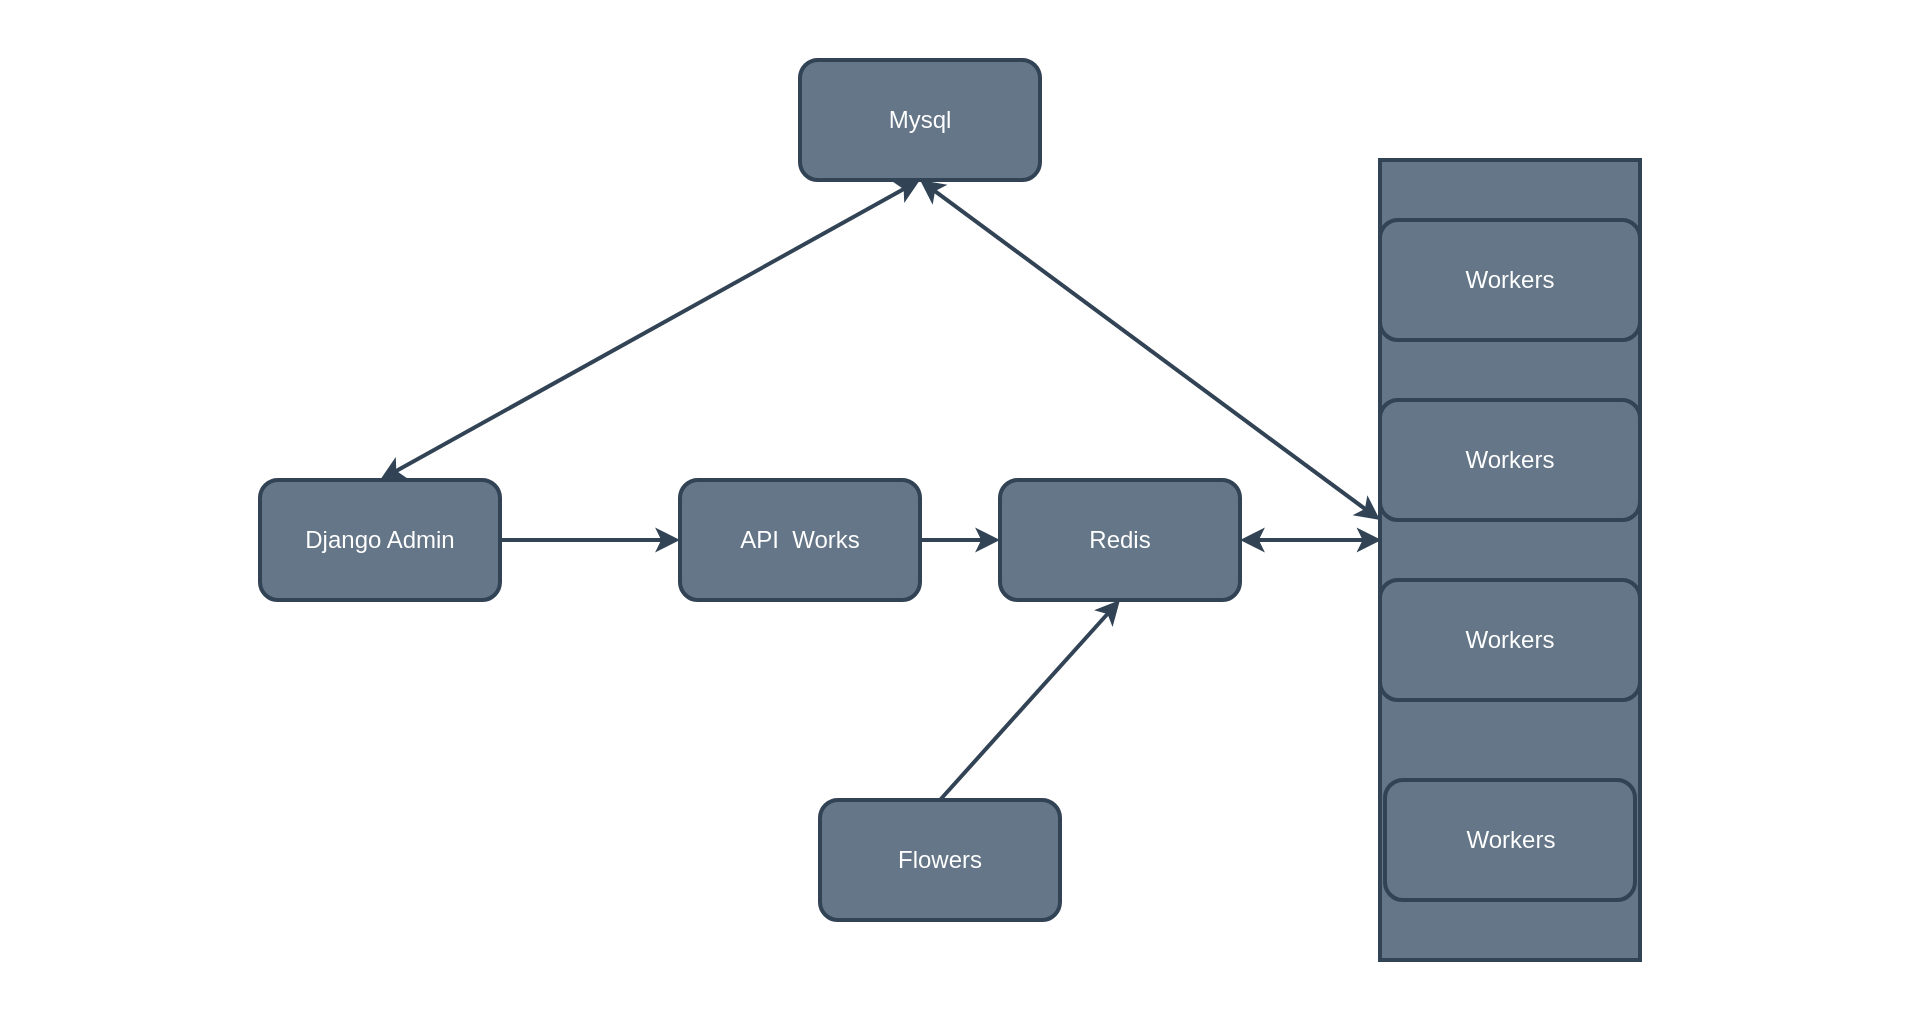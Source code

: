 <mxfile>
    <diagram id="41Pg6UEgEiCCKj_OpMzP" name="Page-1">
        <mxGraphModel dx="2048" dy="2200" grid="1" gridSize="10" guides="1" tooltips="1" connect="1" arrows="1" fold="1" page="1" pageScale="1" pageWidth="850" pageHeight="1400" background="#ffffff" math="0" shadow="0">
            <root>
                <mxCell id="0"/>
                <mxCell id="1" parent="0"/>
                <mxCell id="20" style="edgeStyle=none;html=1;exitX=1;exitY=0.5;exitDx=0;exitDy=0;entryX=0;entryY=0.5;entryDx=0;entryDy=0;fillColor=#647687;strokeColor=#314354;strokeWidth=2;" edge="1" parent="1" source="2" target="4">
                    <mxGeometry relative="1" as="geometry"/>
                </mxCell>
                <mxCell id="2" value="Django Admin" style="rounded=1;whiteSpace=wrap;html=1;fillColor=#647687;fontColor=#ffffff;strokeColor=#314354;strokeWidth=2;" vertex="1" parent="1">
                    <mxGeometry x="60" y="230" width="120" height="60" as="geometry"/>
                </mxCell>
                <mxCell id="3" value="Mysql" style="rounded=1;whiteSpace=wrap;html=1;fillColor=#647687;fontColor=#ffffff;strokeColor=#314354;strokeWidth=2;" vertex="1" parent="1">
                    <mxGeometry x="330" y="20" width="120" height="60" as="geometry"/>
                </mxCell>
                <mxCell id="15" style="edgeStyle=none;html=1;exitX=1;exitY=0.5;exitDx=0;exitDy=0;entryX=0;entryY=0.5;entryDx=0;entryDy=0;fillColor=#647687;strokeColor=#314354;strokeWidth=2;" edge="1" parent="1" source="4" target="5">
                    <mxGeometry relative="1" as="geometry"/>
                </mxCell>
                <mxCell id="4" value="API&amp;nbsp; Works" style="rounded=1;whiteSpace=wrap;html=1;fillColor=#647687;fontColor=#ffffff;strokeColor=#314354;strokeWidth=2;" vertex="1" parent="1">
                    <mxGeometry x="270" y="230" width="120" height="60" as="geometry"/>
                </mxCell>
                <mxCell id="5" value="Redis" style="rounded=1;whiteSpace=wrap;html=1;fillColor=#647687;fontColor=#ffffff;strokeColor=#314354;strokeWidth=2;" vertex="1" parent="1">
                    <mxGeometry x="430" y="230" width="120" height="60" as="geometry"/>
                </mxCell>
                <mxCell id="6" value="" style="rounded=0;whiteSpace=wrap;html=1;fillColor=#647687;fontColor=#ffffff;strokeColor=#314354;strokeWidth=2;" vertex="1" parent="1">
                    <mxGeometry x="620" y="70" width="130" height="400" as="geometry"/>
                </mxCell>
                <mxCell id="14" style="edgeStyle=none;html=1;exitX=0.5;exitY=0;exitDx=0;exitDy=0;entryX=0.5;entryY=1;entryDx=0;entryDy=0;fillColor=#647687;strokeColor=#314354;strokeWidth=2;" edge="1" parent="1" source="7" target="5">
                    <mxGeometry relative="1" as="geometry"/>
                </mxCell>
                <mxCell id="7" value="Flowers" style="rounded=1;whiteSpace=wrap;html=1;fillColor=#647687;fontColor=#ffffff;strokeColor=#314354;strokeWidth=2;" vertex="1" parent="1">
                    <mxGeometry x="340" y="390" width="120" height="60" as="geometry"/>
                </mxCell>
                <mxCell id="8" value="Workers" style="rounded=1;whiteSpace=wrap;html=1;fillColor=#647687;fontColor=#ffffff;strokeColor=#314354;strokeWidth=2;" vertex="1" parent="1">
                    <mxGeometry x="620" y="100" width="130" height="60" as="geometry"/>
                </mxCell>
                <mxCell id="10" value="Workers" style="rounded=1;whiteSpace=wrap;html=1;fillColor=#647687;fontColor=#ffffff;strokeColor=#314354;strokeWidth=2;" vertex="1" parent="1">
                    <mxGeometry x="622.5" y="380" width="125" height="60" as="geometry"/>
                </mxCell>
                <mxCell id="11" value="Workers" style="rounded=1;whiteSpace=wrap;html=1;fillColor=#647687;fontColor=#ffffff;strokeColor=#314354;strokeWidth=2;" vertex="1" parent="1">
                    <mxGeometry x="620" y="280" width="130" height="60" as="geometry"/>
                </mxCell>
                <mxCell id="12" value="Workers" style="rounded=1;whiteSpace=wrap;html=1;fillColor=#647687;fontColor=#ffffff;strokeColor=#314354;strokeWidth=2;" vertex="1" parent="1">
                    <mxGeometry x="620" y="190" width="130" height="60" as="geometry"/>
                </mxCell>
                <mxCell id="21" value="" style="endArrow=classic;startArrow=classic;html=1;exitX=0.5;exitY=0;exitDx=0;exitDy=0;entryX=0.5;entryY=1;entryDx=0;entryDy=0;fillColor=#647687;strokeColor=#314354;strokeWidth=2;" edge="1" parent="1" source="2" target="3">
                    <mxGeometry width="50" height="50" relative="1" as="geometry">
                        <mxPoint x="330" y="140" as="sourcePoint"/>
                        <mxPoint x="380" y="90" as="targetPoint"/>
                    </mxGeometry>
                </mxCell>
                <mxCell id="22" value="" style="endArrow=classic;startArrow=classic;html=1;exitX=0.5;exitY=1;exitDx=0;exitDy=0;entryX=0;entryY=1;entryDx=0;entryDy=0;fillColor=#647687;strokeColor=#314354;strokeWidth=2;" edge="1" parent="1" source="3" target="12">
                    <mxGeometry width="50" height="50" relative="1" as="geometry">
                        <mxPoint x="460" y="160" as="sourcePoint"/>
                        <mxPoint x="510" y="110" as="targetPoint"/>
                    </mxGeometry>
                </mxCell>
                <mxCell id="23" value="" style="endArrow=classic;startArrow=classic;html=1;fillColor=#647687;strokeColor=#314354;strokeWidth=2;" edge="1" parent="1" source="5">
                    <mxGeometry width="50" height="50" relative="1" as="geometry">
                        <mxPoint x="550" y="310" as="sourcePoint"/>
                        <mxPoint x="620.711" y="260" as="targetPoint"/>
                    </mxGeometry>
                </mxCell>
                <mxCell id="25" value="Text" style="text;html=1;fillColor=none;align=center;verticalAlign=middle;whiteSpace=wrap;rounded=0;strokeWidth=2;fontColor=#FFFFFF;" vertex="1" parent="1">
                    <mxGeometry x="-70" y="470" width="60" height="30" as="geometry"/>
                </mxCell>
                <mxCell id="27" value="Text" style="text;html=1;fillColor=none;align=center;verticalAlign=middle;whiteSpace=wrap;rounded=0;strokeWidth=2;fontColor=#FFFFFF;" vertex="1" parent="1">
                    <mxGeometry x="70" y="-10" width="60" height="30" as="geometry"/>
                </mxCell>
                <mxCell id="28" value="Text" style="text;html=1;fillColor=none;align=center;verticalAlign=middle;whiteSpace=wrap;rounded=0;strokeWidth=2;fontColor=#FFFFFF;" vertex="1" parent="1">
                    <mxGeometry x="830" y="470" width="60" height="30" as="geometry"/>
                </mxCell>
            </root>
        </mxGraphModel>
    </diagram>
</mxfile>